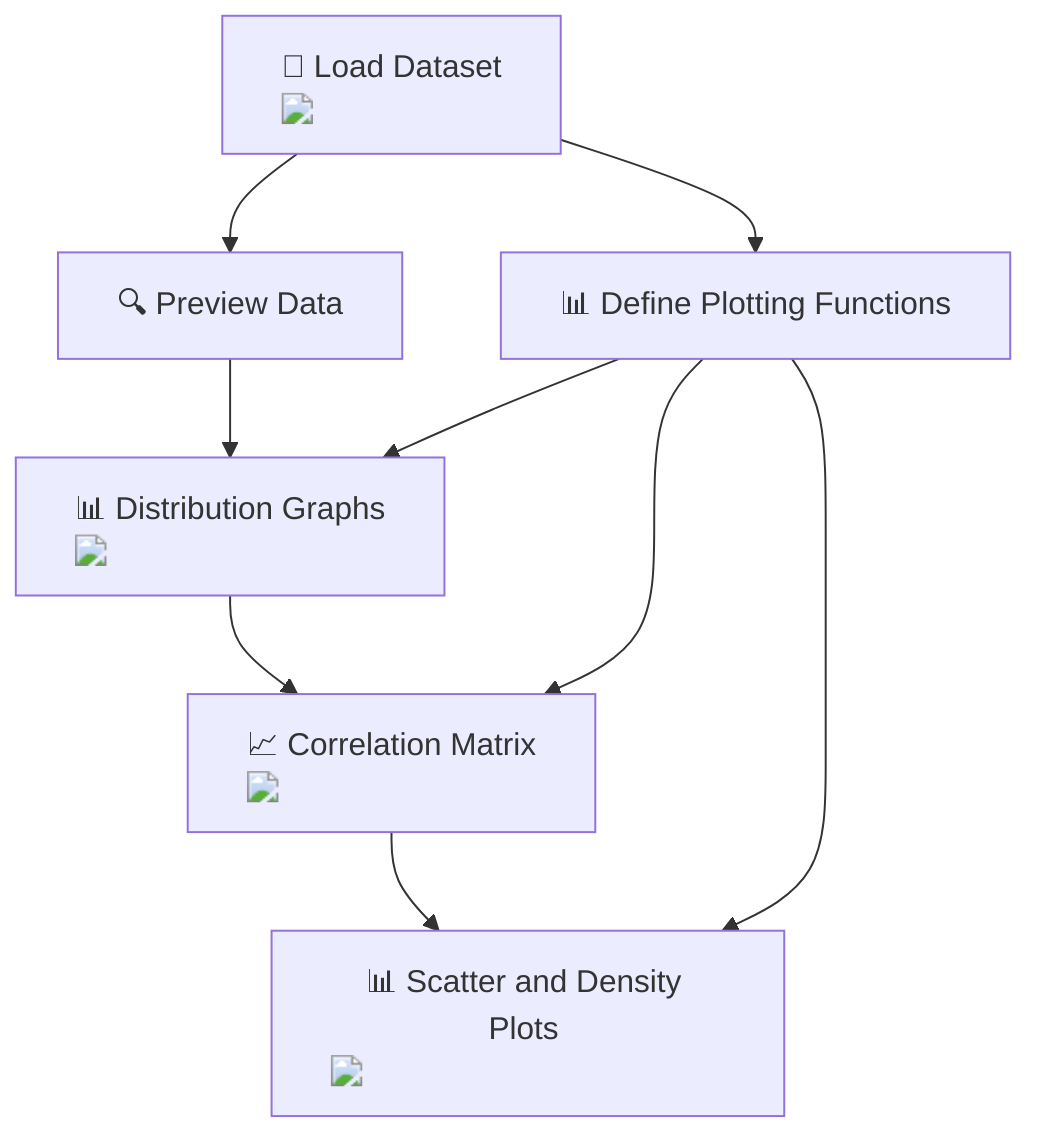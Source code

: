 flowchart TD
    A["📂 Load Dataset <img src='file.svg' />"] --> B["🔍 Preview Data"]
    B --> C["📊 Distribution Graphs <img src='hist_template.svg' />"]
    C --> D["📈 Correlation Matrix <img src='boxplot_template.svg' />"]
    D --> E["📊 Scatter and Density Plots <img src='scatter_plot_template.svg' />"]

    A --> F["📊 Define Plotting Functions"]
    F --> C
    F --> D
    F --> E